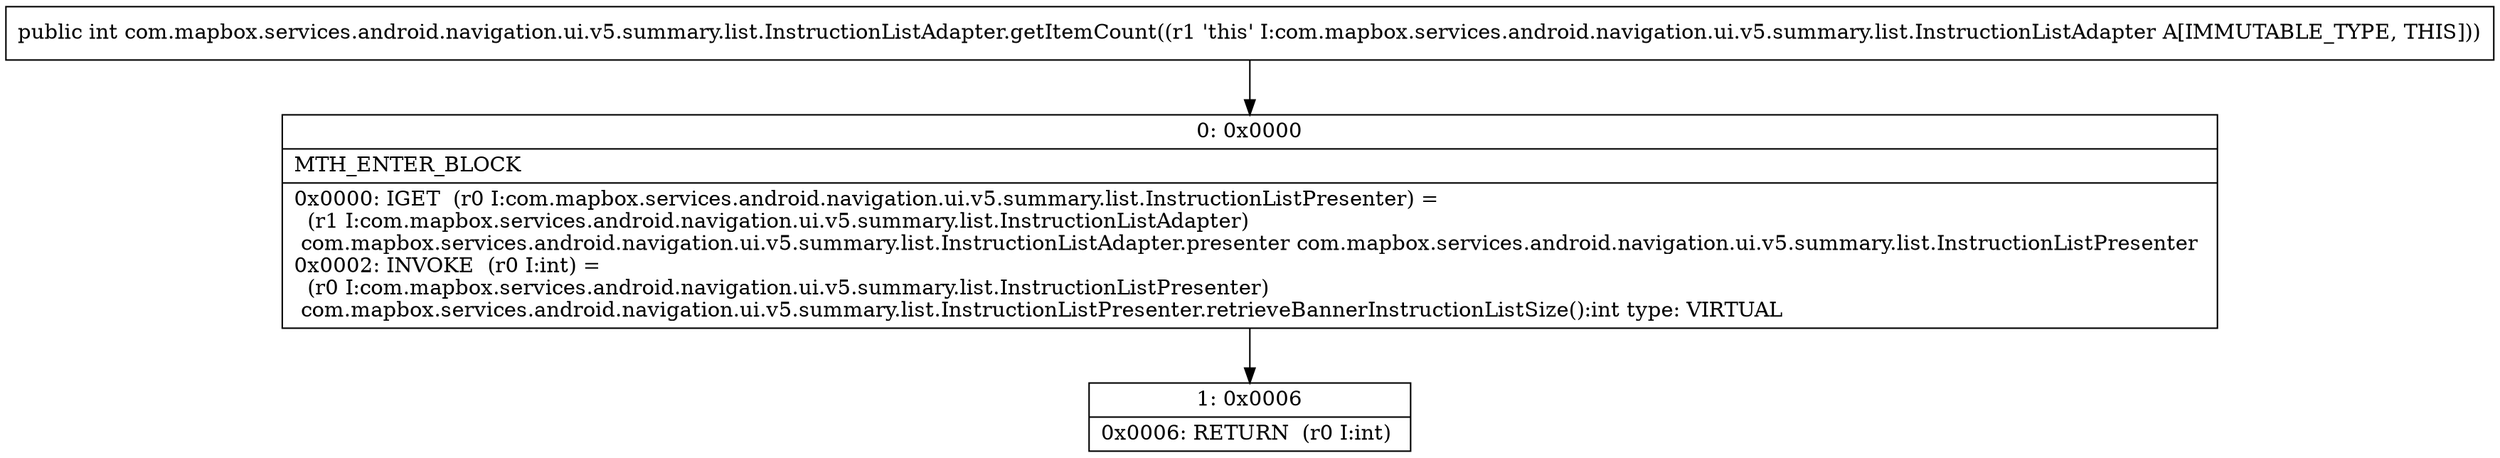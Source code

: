 digraph "CFG forcom.mapbox.services.android.navigation.ui.v5.summary.list.InstructionListAdapter.getItemCount()I" {
Node_0 [shape=record,label="{0\:\ 0x0000|MTH_ENTER_BLOCK\l|0x0000: IGET  (r0 I:com.mapbox.services.android.navigation.ui.v5.summary.list.InstructionListPresenter) = \l  (r1 I:com.mapbox.services.android.navigation.ui.v5.summary.list.InstructionListAdapter)\l com.mapbox.services.android.navigation.ui.v5.summary.list.InstructionListAdapter.presenter com.mapbox.services.android.navigation.ui.v5.summary.list.InstructionListPresenter \l0x0002: INVOKE  (r0 I:int) = \l  (r0 I:com.mapbox.services.android.navigation.ui.v5.summary.list.InstructionListPresenter)\l com.mapbox.services.android.navigation.ui.v5.summary.list.InstructionListPresenter.retrieveBannerInstructionListSize():int type: VIRTUAL \l}"];
Node_1 [shape=record,label="{1\:\ 0x0006|0x0006: RETURN  (r0 I:int) \l}"];
MethodNode[shape=record,label="{public int com.mapbox.services.android.navigation.ui.v5.summary.list.InstructionListAdapter.getItemCount((r1 'this' I:com.mapbox.services.android.navigation.ui.v5.summary.list.InstructionListAdapter A[IMMUTABLE_TYPE, THIS])) }"];
MethodNode -> Node_0;
Node_0 -> Node_1;
}

